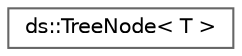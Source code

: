 digraph "Graphical Class Hierarchy"
{
 // INTERACTIVE_SVG=YES
 // LATEX_PDF_SIZE
  bgcolor="transparent";
  edge [fontname=Helvetica,fontsize=10,labelfontname=Helvetica,labelfontsize=10];
  node [fontname=Helvetica,fontsize=10,shape=box,height=0.2,width=0.4];
  rankdir="LR";
  Node0 [id="Node000000",label="ds::TreeNode\< T \>",height=0.2,width=0.4,color="grey40", fillcolor="white", style="filled",URL="$structds_1_1_tree_node.html",tooltip="Binary tree düğüm yapısı"];
}
